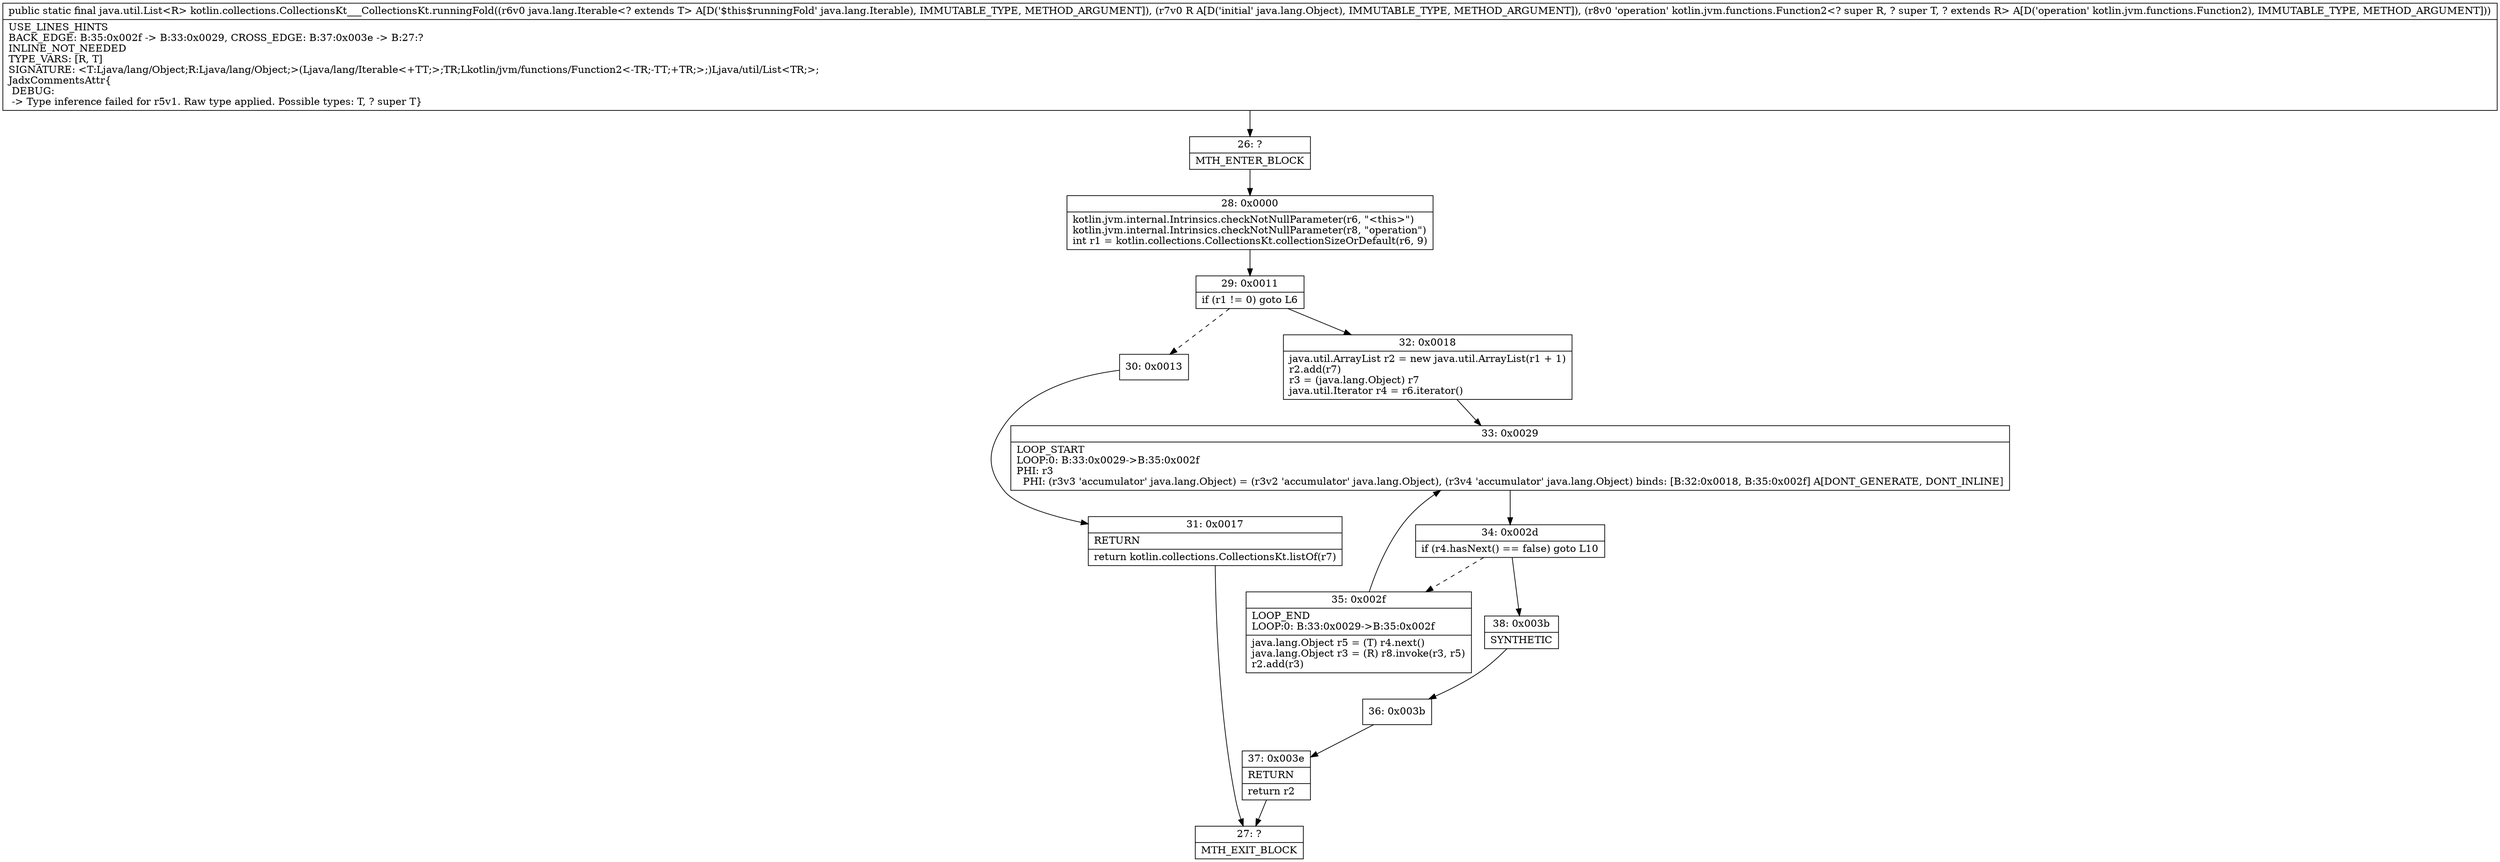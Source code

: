 digraph "CFG forkotlin.collections.CollectionsKt___CollectionsKt.runningFold(Ljava\/lang\/Iterable;Ljava\/lang\/Object;Lkotlin\/jvm\/functions\/Function2;)Ljava\/util\/List;" {
Node_26 [shape=record,label="{26\:\ ?|MTH_ENTER_BLOCK\l}"];
Node_28 [shape=record,label="{28\:\ 0x0000|kotlin.jvm.internal.Intrinsics.checkNotNullParameter(r6, \"\<this\>\")\lkotlin.jvm.internal.Intrinsics.checkNotNullParameter(r8, \"operation\")\lint r1 = kotlin.collections.CollectionsKt.collectionSizeOrDefault(r6, 9)\l}"];
Node_29 [shape=record,label="{29\:\ 0x0011|if (r1 != 0) goto L6\l}"];
Node_30 [shape=record,label="{30\:\ 0x0013}"];
Node_31 [shape=record,label="{31\:\ 0x0017|RETURN\l|return kotlin.collections.CollectionsKt.listOf(r7)\l}"];
Node_27 [shape=record,label="{27\:\ ?|MTH_EXIT_BLOCK\l}"];
Node_32 [shape=record,label="{32\:\ 0x0018|java.util.ArrayList r2 = new java.util.ArrayList(r1 + 1)\lr2.add(r7)\lr3 = (java.lang.Object) r7\ljava.util.Iterator r4 = r6.iterator()\l}"];
Node_33 [shape=record,label="{33\:\ 0x0029|LOOP_START\lLOOP:0: B:33:0x0029\-\>B:35:0x002f\lPHI: r3 \l  PHI: (r3v3 'accumulator' java.lang.Object) = (r3v2 'accumulator' java.lang.Object), (r3v4 'accumulator' java.lang.Object) binds: [B:32:0x0018, B:35:0x002f] A[DONT_GENERATE, DONT_INLINE]\l}"];
Node_34 [shape=record,label="{34\:\ 0x002d|if (r4.hasNext() == false) goto L10\l}"];
Node_35 [shape=record,label="{35\:\ 0x002f|LOOP_END\lLOOP:0: B:33:0x0029\-\>B:35:0x002f\l|java.lang.Object r5 = (T) r4.next()\ljava.lang.Object r3 = (R) r8.invoke(r3, r5)\lr2.add(r3)\l}"];
Node_38 [shape=record,label="{38\:\ 0x003b|SYNTHETIC\l}"];
Node_36 [shape=record,label="{36\:\ 0x003b}"];
Node_37 [shape=record,label="{37\:\ 0x003e|RETURN\l|return r2\l}"];
MethodNode[shape=record,label="{public static final java.util.List\<R\> kotlin.collections.CollectionsKt___CollectionsKt.runningFold((r6v0 java.lang.Iterable\<? extends T\> A[D('$this$runningFold' java.lang.Iterable), IMMUTABLE_TYPE, METHOD_ARGUMENT]), (r7v0 R A[D('initial' java.lang.Object), IMMUTABLE_TYPE, METHOD_ARGUMENT]), (r8v0 'operation' kotlin.jvm.functions.Function2\<? super R, ? super T, ? extends R\> A[D('operation' kotlin.jvm.functions.Function2), IMMUTABLE_TYPE, METHOD_ARGUMENT]))  | USE_LINES_HINTS\lBACK_EDGE: B:35:0x002f \-\> B:33:0x0029, CROSS_EDGE: B:37:0x003e \-\> B:27:?\lINLINE_NOT_NEEDED\lTYPE_VARS: [R, T]\lSIGNATURE: \<T:Ljava\/lang\/Object;R:Ljava\/lang\/Object;\>(Ljava\/lang\/Iterable\<+TT;\>;TR;Lkotlin\/jvm\/functions\/Function2\<\-TR;\-TT;+TR;\>;)Ljava\/util\/List\<TR;\>;\lJadxCommentsAttr\{\l DEBUG: \l \-\> Type inference failed for r5v1. Raw type applied. Possible types: T, ? super T\}\l}"];
MethodNode -> Node_26;Node_26 -> Node_28;
Node_28 -> Node_29;
Node_29 -> Node_30[style=dashed];
Node_29 -> Node_32;
Node_30 -> Node_31;
Node_31 -> Node_27;
Node_32 -> Node_33;
Node_33 -> Node_34;
Node_34 -> Node_35[style=dashed];
Node_34 -> Node_38;
Node_35 -> Node_33;
Node_38 -> Node_36;
Node_36 -> Node_37;
Node_37 -> Node_27;
}


